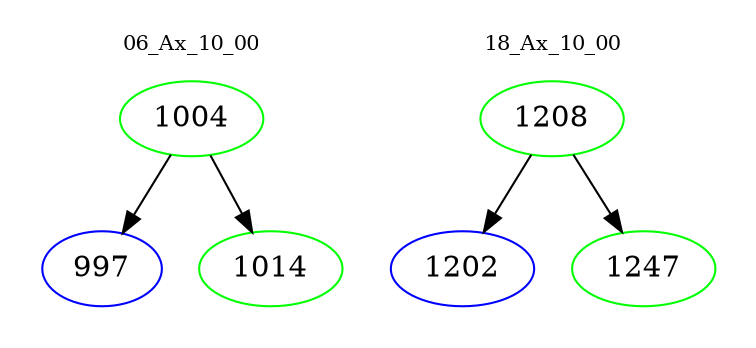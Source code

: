 digraph{
subgraph cluster_0 {
color = white
label = "06_Ax_10_00";
fontsize=10;
T0_1004 [label="1004", color="green"]
T0_1004 -> T0_997 [color="black"]
T0_997 [label="997", color="blue"]
T0_1004 -> T0_1014 [color="black"]
T0_1014 [label="1014", color="green"]
}
subgraph cluster_1 {
color = white
label = "18_Ax_10_00";
fontsize=10;
T1_1208 [label="1208", color="green"]
T1_1208 -> T1_1202 [color="black"]
T1_1202 [label="1202", color="blue"]
T1_1208 -> T1_1247 [color="black"]
T1_1247 [label="1247", color="green"]
}
}
